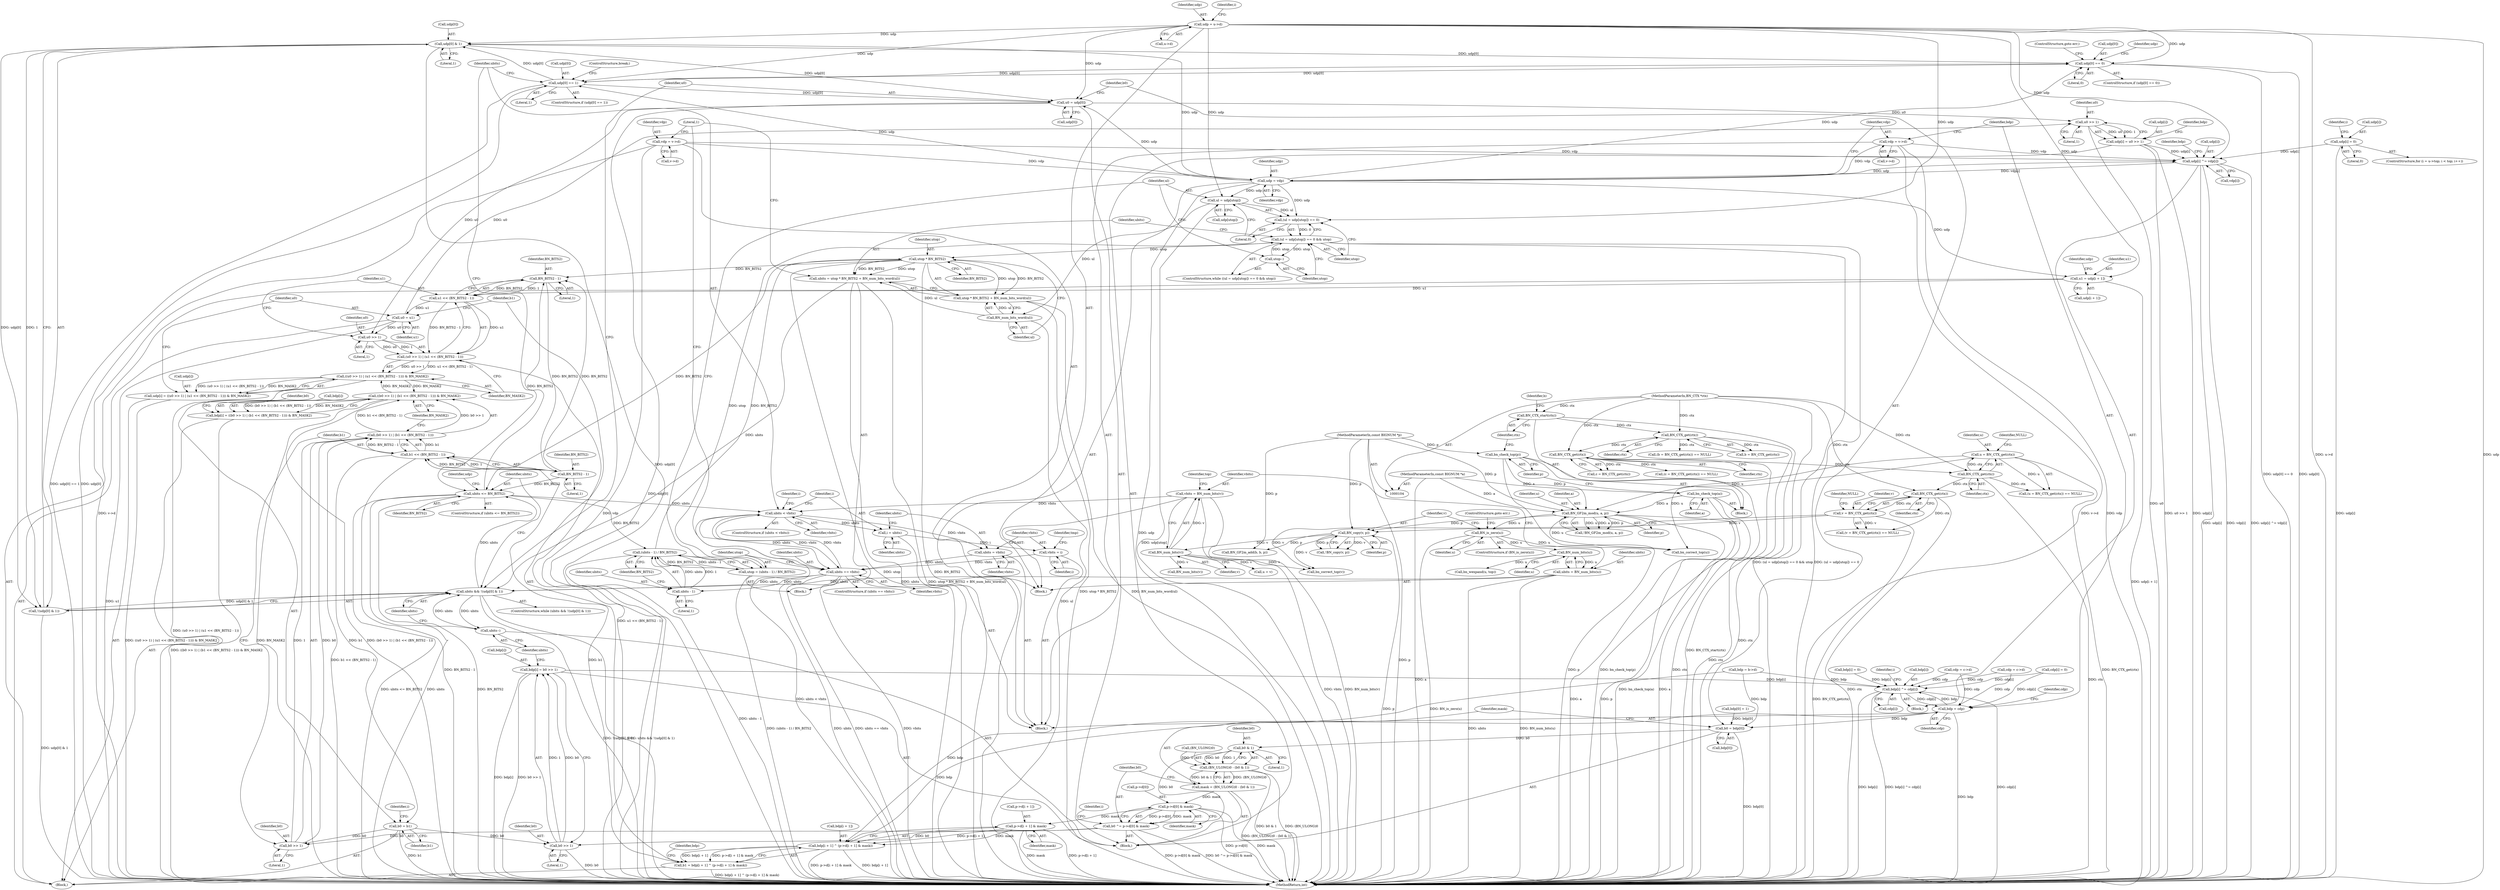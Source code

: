 digraph "0_openssl_4924b37ee01f71ae19c94a8934b80eeb2f677932@pointer" {
"1000311" [label="(Call,udp[0] & 1)"];
"1000451" [label="(Call,udp[0] == 1)"];
"1000444" [label="(Call,udp[0] == 0)"];
"1000311" [label="(Call,udp[0] & 1)"];
"1000489" [label="(Call,udp = vdp)"];
"1000492" [label="(Call,vdp = v->d)"];
"1000515" [label="(Call,udp[i] ^= vdp[i])"];
"1000422" [label="(Call,udp[i] = u0 >> 1)"];
"1000426" [label="(Call,u0 >> 1)"];
"1000322" [label="(Call,u0 = udp[0])"];
"1000214" [label="(Call,udp = u->d)"];
"1000384" [label="(Call,u0 = u1)"];
"1000378" [label="(Call,u1 << (BN_BITS2 - 1))"];
"1000362" [label="(Call,u1 = udp[i + 1])"];
"1000380" [label="(Call,BN_BITS2 - 1)"];
"1000558" [label="(Call,utop * BN_BITS2)"];
"1000544" [label="(Call,(ul = udp[utop]) == 0 && utop)"];
"1000545" [label="(Call,(ul = udp[utop]) == 0)"];
"1000546" [label="(Call,ul = udp[utop])"];
"1000553" [label="(Call,utop--)"];
"1000536" [label="(Call,utop = (ubits - 1) / BN_BITS2)"];
"1000538" [label="(Call,(ubits - 1) / BN_BITS2)"];
"1000539" [label="(Call,ubits - 1)"];
"1000530" [label="(Call,ubits == vbits)"];
"1000458" [label="(Call,ubits < vbits)"];
"1000439" [label="(Call,ubits <= BN_BITS2)"];
"1000308" [label="(Call,ubits && !(udp[0] & 1))"];
"1000436" [label="(Call,ubits--)"];
"1000555" [label="(Call,ubits = utop * BN_BITS2 + BN_num_bits_word(ul))"];
"1000561" [label="(Call,BN_num_bits_word(ul))"];
"1000192" [label="(Call,ubits = BN_num_bits(u))"];
"1000194" [label="(Call,BN_num_bits(u))"];
"1000174" [label="(Call,BN_is_zero(u))"];
"1000168" [label="(Call,BN_GF2m_mod(u, a, p))"];
"1000152" [label="(Call,u = BN_CTX_get(ctx))"];
"1000154" [label="(Call,BN_CTX_get(ctx))"];
"1000146" [label="(Call,BN_CTX_get(ctx))"];
"1000138" [label="(Call,BN_CTX_get(ctx))"];
"1000132" [label="(Call,BN_CTX_start(ctx))"];
"1000108" [label="(MethodParameterIn,BN_CTX *ctx)"];
"1000128" [label="(Call,bn_check_top(a))"];
"1000106" [label="(MethodParameterIn,const BIGNUM *a)"];
"1000130" [label="(Call,bn_check_top(p))"];
"1000107" [label="(MethodParameterIn,const BIGNUM *p)"];
"1000310" [label="(Call,!(udp[0] & 1))"];
"1000415" [label="(Call,BN_BITS2 - 1)"];
"1000197" [label="(Call,vbits = BN_num_bits(v))"];
"1000199" [label="(Call,BN_num_bits(v))"];
"1000179" [label="(Call,BN_copy(v, p))"];
"1000160" [label="(Call,v = BN_CTX_get(ctx))"];
"1000162" [label="(Call,BN_CTX_get(ctx))"];
"1000465" [label="(Call,ubits = vbits)"];
"1000468" [label="(Call,vbits = i)"];
"1000462" [label="(Call,i = ubits)"];
"1000230" [label="(Call,udp[i] = 0)"];
"1000299" [label="(Call,vdp = v->d)"];
"1000374" [label="(Call,(u0 >> 1) | (u1 << (BN_BITS2 - 1)))"];
"1000373" [label="(Call,((u0 >> 1) | (u1 << (BN_BITS2 - 1))) & BN_MASK2)"];
"1000369" [label="(Call,udp[i] = ((u0 >> 1) | (u1 << (BN_BITS2 - 1))) & BN_MASK2)"];
"1000408" [label="(Call,((b0 >> 1) | (b1 << (BN_BITS2 - 1))) & BN_MASK2)"];
"1000404" [label="(Call,bdp[i] = ((b0 >> 1) | (b1 << (BN_BITS2 - 1))) & BN_MASK2)"];
"1000375" [label="(Call,u0 >> 1)"];
"1000557" [label="(Call,utop * BN_BITS2 + BN_num_bits_word(ul))"];
"1000413" [label="(Call,b1 << (BN_BITS2 - 1))"];
"1000409" [label="(Call,(b0 >> 1) | (b1 << (BN_BITS2 - 1)))"];
"1000419" [label="(Call,b0 = b1)"];
"1000410" [label="(Call,b0 >> 1)"];
"1000433" [label="(Call,b0 >> 1)"];
"1000429" [label="(Call,bdp[i] = b0 >> 1)"];
"1000522" [label="(Call,bdp[i] ^= cdp[i])"];
"1000497" [label="(Call,bdp = cdp)"];
"1000327" [label="(Call,b0 = bdp[0])"];
"1000338" [label="(Call,b0 & 1)"];
"1000334" [label="(Call,(BN_ULONG)0 - (b0 & 1))"];
"1000332" [label="(Call,mask = (BN_ULONG)0 - (b0 & 1))"];
"1000343" [label="(Call,p->d[0] & mask)"];
"1000341" [label="(Call,b0 ^= p->d[0] & mask)"];
"1000395" [label="(Call,p->d[i + 1] & mask)"];
"1000389" [label="(Call,bdp[i + 1] ^ (p->d[i + 1] & mask))"];
"1000387" [label="(Call,b1 = bdp[i + 1] ^ (p->d[i + 1] & mask))"];
"1000385" [label="(Identifier,u0)"];
"1000467" [label="(Identifier,vbits)"];
"1000445" [label="(Call,udp[0])"];
"1000128" [label="(Call,bn_check_top(a))"];
"1000315" [label="(Literal,1)"];
"1000462" [label="(Call,i = ubits)"];
"1000464" [label="(Identifier,ubits)"];
"1000243" [label="(Call,bdp = b->d)"];
"1000311" [label="(Call,udp[0] & 1)"];
"1000349" [label="(Identifier,mask)"];
"1000362" [label="(Call,u1 = udp[i + 1])"];
"1000151" [label="(Call,(u = BN_CTX_get(ctx)) == NULL)"];
"1000522" [label="(Call,bdp[i] ^= cdp[i])"];
"1000422" [label="(Call,udp[i] = u0 >> 1)"];
"1000137" [label="(Identifier,b)"];
"1000386" [label="(Identifier,u1)"];
"1000530" [label="(Call,ubits == vbits)"];
"1000381" [label="(Identifier,BN_BITS2)"];
"1000373" [label="(Call,((u0 >> 1) | (u1 << (BN_BITS2 - 1))) & BN_MASK2)"];
"1000380" [label="(Call,BN_BITS2 - 1)"];
"1000498" [label="(Identifier,bdp)"];
"1000301" [label="(Call,v->d)"];
"1000181" [label="(Identifier,p)"];
"1000219" [label="(ControlStructure,for (i = u->top; i < top; i++))"];
"1000156" [label="(Identifier,NULL)"];
"1000468" [label="(Call,vbits = i)"];
"1000494" [label="(Call,v->d)"];
"1000609" [label="(Call,BN_num_bits(v))"];
"1000390" [label="(Call,bdp[i + 1])"];
"1000548" [label="(Call,udp[utop])"];
"1000664" [label="(MethodReturn,int)"];
"1000460" [label="(Identifier,vbits)"];
"1000441" [label="(Identifier,BN_BITS2)"];
"1000211" [label="(Call,bn_wexpand(u, top))"];
"1000146" [label="(Call,BN_CTX_get(ctx))"];
"1000178" [label="(Call,!BN_copy(v, p))"];
"1000404" [label="(Call,bdp[i] = ((b0 >> 1) | (b1 << (BN_BITS2 - 1))) & BN_MASK2)"];
"1000410" [label="(Call,b0 >> 1)"];
"1000461" [label="(Block,)"];
"1000344" [label="(Call,p->d[0])"];
"1000541" [label="(Literal,1)"];
"1000162" [label="(Call,BN_CTX_get(ctx))"];
"1000470" [label="(Identifier,i)"];
"1000514" [label="(Block,)"];
"1000275" [label="(Call,cdp = c->d)"];
"1000426" [label="(Call,u0 >> 1)"];
"1000195" [label="(Identifier,u)"];
"1000154" [label="(Call,BN_CTX_get(ctx))"];
"1000537" [label="(Identifier,utop)"];
"1000533" [label="(Block,)"];
"1000179" [label="(Call,BN_copy(v, p))"];
"1000463" [label="(Identifier,i)"];
"1000176" [label="(ControlStructure,goto err;)"];
"1000170" [label="(Identifier,a)"];
"1000132" [label="(Call,BN_CTX_start(ctx))"];
"1000234" [label="(Literal,0)"];
"1000431" [label="(Identifier,bdp)"];
"1000395" [label="(Call,p->d[i + 1] & mask)"];
"1000328" [label="(Identifier,b0)"];
"1000379" [label="(Identifier,u1)"];
"1000352" [label="(Identifier,i)"];
"1000456" [label="(ControlStructure,break;)"];
"1000144" [label="(Call,c = BN_CTX_get(ctx))"];
"1000334" [label="(Call,(BN_ULONG)0 - (b0 & 1))"];
"1000335" [label="(Call,(BN_ULONG)0)"];
"1000446" [label="(Identifier,udp)"];
"1000143" [label="(Call,(c = BN_CTX_get(ctx)) == NULL)"];
"1000371" [label="(Identifier,udp)"];
"1000167" [label="(Call,!BN_GF2m_mod(u, a, p))"];
"1000513" [label="(Identifier,i)"];
"1000215" [label="(Identifier,udp)"];
"1000458" [label="(Call,ubits < vbits)"];
"1000109" [label="(Block,)"];
"1000171" [label="(Identifier,p)"];
"1000414" [label="(Identifier,b1)"];
"1000323" [label="(Identifier,u0)"];
"1000443" [label="(ControlStructure,if (udp[0] == 0))"];
"1000189" [label="(Block,)"];
"1000453" [label="(Identifier,udp)"];
"1000248" [label="(Call,bdp[0] = 1)"];
"1000340" [label="(Literal,1)"];
"1000161" [label="(Identifier,v)"];
"1000546" [label="(Call,ul = udp[utop])"];
"1000164" [label="(Identifier,NULL)"];
"1000406" [label="(Identifier,bdp)"];
"1000457" [label="(ControlStructure,if (ubits < vbits))"];
"1000136" [label="(Call,b = BN_CTX_get(ctx))"];
"1000309" [label="(Identifier,ubits)"];
"1000216" [label="(Call,u->d)"];
"1000542" [label="(Identifier,BN_BITS2)"];
"1000492" [label="(Call,vdp = v->d)"];
"1000308" [label="(Call,ubits && !(udp[0] & 1))"];
"1000169" [label="(Identifier,u)"];
"1000200" [label="(Identifier,v)"];
"1000160" [label="(Call,v = BN_CTX_get(ctx))"];
"1000452" [label="(Call,udp[0])"];
"1000375" [label="(Call,u0 >> 1)"];
"1000557" [label="(Call,utop * BN_BITS2 + BN_num_bits_word(ul))"];
"1000341" [label="(Call,b0 ^= p->d[0] & mask)"];
"1000489" [label="(Call,udp = vdp)"];
"1000544" [label="(Call,(ul = udp[utop]) == 0 && utop)"];
"1000433" [label="(Call,b0 >> 1)"];
"1000168" [label="(Call,BN_GF2m_mod(u, a, p))"];
"1000423" [label="(Call,udp[i])"];
"1000451" [label="(Call,udp[0] == 1)"];
"1000428" [label="(Literal,1)"];
"1000383" [label="(Identifier,BN_MASK2)"];
"1000438" [label="(ControlStructure,if (ubits <= BN_BITS2))"];
"1000547" [label="(Identifier,ul)"];
"1000192" [label="(Call,ubits = BN_num_bits(u))"];
"1000343" [label="(Call,p->d[0] & mask)"];
"1000231" [label="(Call,udp[i])"];
"1000361" [label="(Block,)"];
"1000558" [label="(Call,utop * BN_BITS2)"];
"1000405" [label="(Call,bdp[i])"];
"1000378" [label="(Call,u1 << (BN_BITS2 - 1))"];
"1000310" [label="(Call,!(udp[0] & 1))"];
"1000523" [label="(Call,bdp[i])"];
"1000444" [label="(Call,udp[0] == 0)"];
"1000436" [label="(Call,ubits--)"];
"1000387" [label="(Call,b1 = bdp[i + 1] ^ (p->d[i + 1] & mask))"];
"1000497" [label="(Call,bdp = cdp)"];
"1000175" [label="(Identifier,u)"];
"1000370" [label="(Call,udp[i])"];
"1000437" [label="(Identifier,ubits)"];
"1000490" [label="(Identifier,udp)"];
"1000427" [label="(Identifier,u0)"];
"1000491" [label="(Identifier,vdp)"];
"1000540" [label="(Identifier,ubits)"];
"1000130" [label="(Call,bn_check_top(p))"];
"1000360" [label="(Identifier,i)"];
"1000531" [label="(Identifier,ubits)"];
"1000448" [label="(Literal,0)"];
"1000545" [label="(Call,(ul = udp[utop]) == 0)"];
"1000155" [label="(Identifier,ctx)"];
"1000553" [label="(Call,utop--)"];
"1000529" [label="(ControlStructure,if (ubits == vbits))"];
"1000305" [label="(Literal,1)"];
"1000474" [label="(Call,u = v)"];
"1000538" [label="(Call,(ubits - 1) / BN_BITS2)"];
"1000536" [label="(Call,utop = (ubits - 1) / BN_BITS2)"];
"1000465" [label="(Call,ubits = vbits)"];
"1000449" [label="(ControlStructure,goto err;)"];
"1000108" [label="(MethodParameterIn,BN_CTX *ctx)"];
"1000147" [label="(Identifier,ctx)"];
"1000289" [label="(Call,cdp[i] = 0)"];
"1000299" [label="(Call,vdp = v->d)"];
"1000230" [label="(Call,udp[i] = 0)"];
"1000409" [label="(Call,(b0 >> 1) | (b1 << (BN_BITS2 - 1)))"];
"1000376" [label="(Identifier,u0)"];
"1000153" [label="(Identifier,u)"];
"1000133" [label="(Identifier,ctx)"];
"1000300" [label="(Identifier,vdp)"];
"1000554" [label="(Identifier,utop)"];
"1000539" [label="(Call,ubits - 1)"];
"1000107" [label="(MethodParameterIn,const BIGNUM *p)"];
"1000560" [label="(Identifier,BN_BITS2)"];
"1000131" [label="(Identifier,p)"];
"1000421" [label="(Identifier,b1)"];
"1000532" [label="(Identifier,vbits)"];
"1000106" [label="(MethodParameterIn,const BIGNUM *a)"];
"1000329" [label="(Call,bdp[0])"];
"1000338" [label="(Call,b0 & 1)"];
"1000507" [label="(Identifier,i)"];
"1000408" [label="(Call,((b0 >> 1) | (b1 << (BN_BITS2 - 1))) & BN_MASK2)"];
"1000516" [label="(Call,udp[i])"];
"1000174" [label="(Call,BN_is_zero(u))"];
"1000152" [label="(Call,u = BN_CTX_get(ctx))"];
"1000524" [label="(Identifier,bdp)"];
"1000657" [label="(Call,bn_correct_top(u))"];
"1000417" [label="(Literal,1)"];
"1000420" [label="(Identifier,b0)"];
"1000543" [label="(ControlStructure,while ((ul = udp[utop]) == 0 && utop))"];
"1000262" [label="(Call,bdp[i] = 0)"];
"1000403" [label="(Identifier,mask)"];
"1000389" [label="(Call,bdp[i + 1] ^ (p->d[i + 1] & mask))"];
"1000384" [label="(Call,u0 = u1)"];
"1000342" [label="(Identifier,b0)"];
"1000519" [label="(Call,vdp[i])"];
"1000515" [label="(Call,udp[i] ^= vdp[i])"];
"1000324" [label="(Call,udp[0])"];
"1000364" [label="(Call,udp[i + 1])"];
"1000369" [label="(Call,udp[i] = ((u0 >> 1) | (u1 << (BN_BITS2 - 1))) & BN_MASK2)"];
"1000439" [label="(Call,ubits <= BN_BITS2)"];
"1000327" [label="(Call,b0 = bdp[0])"];
"1000197" [label="(Call,vbits = BN_num_bits(v))"];
"1000139" [label="(Identifier,ctx)"];
"1000388" [label="(Identifier,b1)"];
"1000382" [label="(Literal,1)"];
"1000307" [label="(ControlStructure,while (ubits && !(udp[0] & 1)))"];
"1000562" [label="(Identifier,ul)"];
"1000559" [label="(Identifier,utop)"];
"1000198" [label="(Identifier,vbits)"];
"1000413" [label="(Call,b1 << (BN_BITS2 - 1))"];
"1000374" [label="(Call,(u0 >> 1) | (u1 << (BN_BITS2 - 1)))"];
"1000316" [label="(Block,)"];
"1000526" [label="(Call,cdp[i])"];
"1000500" [label="(Call,cdp = c->d)"];
"1000221" [label="(Identifier,i)"];
"1000411" [label="(Identifier,b0)"];
"1000552" [label="(Identifier,utop)"];
"1000194" [label="(Call,BN_num_bits(u))"];
"1000416" [label="(Identifier,BN_BITS2)"];
"1000332" [label="(Call,mask = (BN_ULONG)0 - (b0 & 1))"];
"1000180" [label="(Identifier,v)"];
"1000499" [label="(Identifier,cdp)"];
"1000466" [label="(Identifier,ubits)"];
"1000418" [label="(Identifier,BN_MASK2)"];
"1000138" [label="(Call,BN_CTX_get(ctx))"];
"1000214" [label="(Call,udp = u->d)"];
"1000135" [label="(Call,(b = BN_CTX_get(ctx)) == NULL)"];
"1000589" [label="(Call,BN_GF2m_add(b, b, p))"];
"1000203" [label="(Identifier,top)"];
"1000312" [label="(Call,udp[0])"];
"1000561" [label="(Call,BN_num_bits_word(ul))"];
"1000501" [label="(Identifier,cdp)"];
"1000419" [label="(Call,b0 = b1)"];
"1000129" [label="(Identifier,a)"];
"1000396" [label="(Call,p->d[i + 1])"];
"1000229" [label="(Identifier,i)"];
"1000556" [label="(Identifier,ubits)"];
"1000472" [label="(Identifier,tmp)"];
"1000159" [label="(Call,(v = BN_CTX_get(ctx)) == NULL)"];
"1000377" [label="(Literal,1)"];
"1000659" [label="(Call,bn_correct_top(v))"];
"1000429" [label="(Call,bdp[i] = b0 >> 1)"];
"1000322" [label="(Call,u0 = udp[0])"];
"1000163" [label="(Identifier,ctx)"];
"1000551" [label="(Literal,0)"];
"1000493" [label="(Identifier,vdp)"];
"1000434" [label="(Identifier,b0)"];
"1000450" [label="(ControlStructure,if (udp[0] == 1))"];
"1000430" [label="(Call,bdp[i])"];
"1000412" [label="(Literal,1)"];
"1000440" [label="(Identifier,ubits)"];
"1000455" [label="(Literal,1)"];
"1000173" [label="(ControlStructure,if (BN_is_zero(u)))"];
"1000469" [label="(Identifier,vbits)"];
"1000333" [label="(Identifier,mask)"];
"1000339" [label="(Identifier,b0)"];
"1000459" [label="(Identifier,ubits)"];
"1000415" [label="(Call,BN_BITS2 - 1)"];
"1000199" [label="(Call,BN_num_bits(v))"];
"1000363" [label="(Identifier,u1)"];
"1000193" [label="(Identifier,ubits)"];
"1000435" [label="(Literal,1)"];
"1000555" [label="(Call,ubits = utop * BN_BITS2 + BN_num_bits_word(ul))"];
"1000311" -> "1000310"  [label="AST: "];
"1000311" -> "1000315"  [label="CFG: "];
"1000312" -> "1000311"  [label="AST: "];
"1000315" -> "1000311"  [label="AST: "];
"1000310" -> "1000311"  [label="CFG: "];
"1000311" -> "1000664"  [label="DDG: udp[0]"];
"1000311" -> "1000310"  [label="DDG: udp[0]"];
"1000311" -> "1000310"  [label="DDG: 1"];
"1000451" -> "1000311"  [label="DDG: udp[0]"];
"1000489" -> "1000311"  [label="DDG: udp"];
"1000214" -> "1000311"  [label="DDG: udp"];
"1000311" -> "1000322"  [label="DDG: udp[0]"];
"1000311" -> "1000444"  [label="DDG: udp[0]"];
"1000451" -> "1000450"  [label="AST: "];
"1000451" -> "1000455"  [label="CFG: "];
"1000452" -> "1000451"  [label="AST: "];
"1000455" -> "1000451"  [label="AST: "];
"1000456" -> "1000451"  [label="CFG: "];
"1000459" -> "1000451"  [label="CFG: "];
"1000451" -> "1000664"  [label="DDG: udp[0]"];
"1000451" -> "1000664"  [label="DDG: udp[0] == 1"];
"1000451" -> "1000322"  [label="DDG: udp[0]"];
"1000451" -> "1000444"  [label="DDG: udp[0]"];
"1000444" -> "1000451"  [label="DDG: udp[0]"];
"1000489" -> "1000451"  [label="DDG: udp"];
"1000214" -> "1000451"  [label="DDG: udp"];
"1000444" -> "1000443"  [label="AST: "];
"1000444" -> "1000448"  [label="CFG: "];
"1000445" -> "1000444"  [label="AST: "];
"1000448" -> "1000444"  [label="AST: "];
"1000449" -> "1000444"  [label="CFG: "];
"1000453" -> "1000444"  [label="CFG: "];
"1000444" -> "1000664"  [label="DDG: udp[0]"];
"1000444" -> "1000664"  [label="DDG: udp[0] == 0"];
"1000489" -> "1000444"  [label="DDG: udp"];
"1000214" -> "1000444"  [label="DDG: udp"];
"1000489" -> "1000461"  [label="AST: "];
"1000489" -> "1000491"  [label="CFG: "];
"1000490" -> "1000489"  [label="AST: "];
"1000491" -> "1000489"  [label="AST: "];
"1000493" -> "1000489"  [label="CFG: "];
"1000489" -> "1000664"  [label="DDG: udp"];
"1000489" -> "1000322"  [label="DDG: udp"];
"1000489" -> "1000362"  [label="DDG: udp"];
"1000492" -> "1000489"  [label="DDG: vdp"];
"1000515" -> "1000489"  [label="DDG: vdp[i]"];
"1000299" -> "1000489"  [label="DDG: vdp"];
"1000489" -> "1000515"  [label="DDG: udp"];
"1000489" -> "1000545"  [label="DDG: udp"];
"1000489" -> "1000546"  [label="DDG: udp"];
"1000492" -> "1000461"  [label="AST: "];
"1000492" -> "1000494"  [label="CFG: "];
"1000493" -> "1000492"  [label="AST: "];
"1000494" -> "1000492"  [label="AST: "];
"1000498" -> "1000492"  [label="CFG: "];
"1000492" -> "1000664"  [label="DDG: v->d"];
"1000492" -> "1000664"  [label="DDG: vdp"];
"1000492" -> "1000515"  [label="DDG: vdp"];
"1000515" -> "1000514"  [label="AST: "];
"1000515" -> "1000519"  [label="CFG: "];
"1000516" -> "1000515"  [label="AST: "];
"1000519" -> "1000515"  [label="AST: "];
"1000524" -> "1000515"  [label="CFG: "];
"1000515" -> "1000664"  [label="DDG: vdp[i]"];
"1000515" -> "1000664"  [label="DDG: udp[i] ^= vdp[i]"];
"1000515" -> "1000664"  [label="DDG: udp[i]"];
"1000422" -> "1000515"  [label="DDG: udp[i]"];
"1000230" -> "1000515"  [label="DDG: udp[i]"];
"1000214" -> "1000515"  [label="DDG: udp"];
"1000299" -> "1000515"  [label="DDG: vdp"];
"1000422" -> "1000316"  [label="AST: "];
"1000422" -> "1000426"  [label="CFG: "];
"1000423" -> "1000422"  [label="AST: "];
"1000426" -> "1000422"  [label="AST: "];
"1000431" -> "1000422"  [label="CFG: "];
"1000422" -> "1000664"  [label="DDG: u0 >> 1"];
"1000422" -> "1000664"  [label="DDG: udp[i]"];
"1000426" -> "1000422"  [label="DDG: u0"];
"1000426" -> "1000422"  [label="DDG: 1"];
"1000426" -> "1000428"  [label="CFG: "];
"1000427" -> "1000426"  [label="AST: "];
"1000428" -> "1000426"  [label="AST: "];
"1000426" -> "1000664"  [label="DDG: u0"];
"1000322" -> "1000426"  [label="DDG: u0"];
"1000384" -> "1000426"  [label="DDG: u0"];
"1000322" -> "1000316"  [label="AST: "];
"1000322" -> "1000324"  [label="CFG: "];
"1000323" -> "1000322"  [label="AST: "];
"1000324" -> "1000322"  [label="AST: "];
"1000328" -> "1000322"  [label="CFG: "];
"1000322" -> "1000664"  [label="DDG: udp[0]"];
"1000214" -> "1000322"  [label="DDG: udp"];
"1000322" -> "1000375"  [label="DDG: u0"];
"1000214" -> "1000189"  [label="AST: "];
"1000214" -> "1000216"  [label="CFG: "];
"1000215" -> "1000214"  [label="AST: "];
"1000216" -> "1000214"  [label="AST: "];
"1000221" -> "1000214"  [label="CFG: "];
"1000214" -> "1000664"  [label="DDG: u->d"];
"1000214" -> "1000664"  [label="DDG: udp"];
"1000214" -> "1000362"  [label="DDG: udp"];
"1000214" -> "1000545"  [label="DDG: udp"];
"1000214" -> "1000546"  [label="DDG: udp"];
"1000384" -> "1000361"  [label="AST: "];
"1000384" -> "1000386"  [label="CFG: "];
"1000385" -> "1000384"  [label="AST: "];
"1000386" -> "1000384"  [label="AST: "];
"1000388" -> "1000384"  [label="CFG: "];
"1000384" -> "1000664"  [label="DDG: u1"];
"1000384" -> "1000375"  [label="DDG: u0"];
"1000378" -> "1000384"  [label="DDG: u1"];
"1000378" -> "1000374"  [label="AST: "];
"1000378" -> "1000380"  [label="CFG: "];
"1000379" -> "1000378"  [label="AST: "];
"1000380" -> "1000378"  [label="AST: "];
"1000374" -> "1000378"  [label="CFG: "];
"1000378" -> "1000374"  [label="DDG: u1"];
"1000378" -> "1000374"  [label="DDG: BN_BITS2 - 1"];
"1000362" -> "1000378"  [label="DDG: u1"];
"1000380" -> "1000378"  [label="DDG: BN_BITS2"];
"1000380" -> "1000378"  [label="DDG: 1"];
"1000362" -> "1000361"  [label="AST: "];
"1000362" -> "1000364"  [label="CFG: "];
"1000363" -> "1000362"  [label="AST: "];
"1000364" -> "1000362"  [label="AST: "];
"1000371" -> "1000362"  [label="CFG: "];
"1000362" -> "1000664"  [label="DDG: udp[i + 1]"];
"1000380" -> "1000382"  [label="CFG: "];
"1000381" -> "1000380"  [label="AST: "];
"1000382" -> "1000380"  [label="AST: "];
"1000558" -> "1000380"  [label="DDG: BN_BITS2"];
"1000415" -> "1000380"  [label="DDG: BN_BITS2"];
"1000439" -> "1000380"  [label="DDG: BN_BITS2"];
"1000380" -> "1000415"  [label="DDG: BN_BITS2"];
"1000558" -> "1000557"  [label="AST: "];
"1000558" -> "1000560"  [label="CFG: "];
"1000559" -> "1000558"  [label="AST: "];
"1000560" -> "1000558"  [label="AST: "];
"1000562" -> "1000558"  [label="CFG: "];
"1000558" -> "1000664"  [label="DDG: BN_BITS2"];
"1000558" -> "1000664"  [label="DDG: utop"];
"1000558" -> "1000439"  [label="DDG: BN_BITS2"];
"1000558" -> "1000555"  [label="DDG: utop"];
"1000558" -> "1000555"  [label="DDG: BN_BITS2"];
"1000558" -> "1000557"  [label="DDG: utop"];
"1000558" -> "1000557"  [label="DDG: BN_BITS2"];
"1000544" -> "1000558"  [label="DDG: utop"];
"1000538" -> "1000558"  [label="DDG: BN_BITS2"];
"1000544" -> "1000543"  [label="AST: "];
"1000544" -> "1000545"  [label="CFG: "];
"1000544" -> "1000552"  [label="CFG: "];
"1000545" -> "1000544"  [label="AST: "];
"1000552" -> "1000544"  [label="AST: "];
"1000554" -> "1000544"  [label="CFG: "];
"1000556" -> "1000544"  [label="CFG: "];
"1000544" -> "1000664"  [label="DDG: (ul = udp[utop]) == 0"];
"1000544" -> "1000664"  [label="DDG: (ul = udp[utop]) == 0 && utop"];
"1000545" -> "1000544"  [label="DDG: 0"];
"1000553" -> "1000544"  [label="DDG: utop"];
"1000536" -> "1000544"  [label="DDG: utop"];
"1000544" -> "1000553"  [label="DDG: utop"];
"1000545" -> "1000551"  [label="CFG: "];
"1000546" -> "1000545"  [label="AST: "];
"1000551" -> "1000545"  [label="AST: "];
"1000552" -> "1000545"  [label="CFG: "];
"1000546" -> "1000545"  [label="DDG: ul"];
"1000546" -> "1000548"  [label="CFG: "];
"1000547" -> "1000546"  [label="AST: "];
"1000548" -> "1000546"  [label="AST: "];
"1000551" -> "1000546"  [label="CFG: "];
"1000546" -> "1000664"  [label="DDG: udp[utop]"];
"1000546" -> "1000561"  [label="DDG: ul"];
"1000553" -> "1000543"  [label="AST: "];
"1000553" -> "1000554"  [label="CFG: "];
"1000554" -> "1000553"  [label="AST: "];
"1000547" -> "1000553"  [label="CFG: "];
"1000536" -> "1000533"  [label="AST: "];
"1000536" -> "1000538"  [label="CFG: "];
"1000537" -> "1000536"  [label="AST: "];
"1000538" -> "1000536"  [label="AST: "];
"1000547" -> "1000536"  [label="CFG: "];
"1000536" -> "1000664"  [label="DDG: (ubits - 1) / BN_BITS2"];
"1000538" -> "1000536"  [label="DDG: ubits - 1"];
"1000538" -> "1000536"  [label="DDG: BN_BITS2"];
"1000538" -> "1000542"  [label="CFG: "];
"1000539" -> "1000538"  [label="AST: "];
"1000542" -> "1000538"  [label="AST: "];
"1000538" -> "1000664"  [label="DDG: ubits - 1"];
"1000539" -> "1000538"  [label="DDG: ubits"];
"1000539" -> "1000538"  [label="DDG: 1"];
"1000439" -> "1000538"  [label="DDG: BN_BITS2"];
"1000539" -> "1000541"  [label="CFG: "];
"1000540" -> "1000539"  [label="AST: "];
"1000541" -> "1000539"  [label="AST: "];
"1000542" -> "1000539"  [label="CFG: "];
"1000530" -> "1000539"  [label="DDG: ubits"];
"1000530" -> "1000529"  [label="AST: "];
"1000530" -> "1000532"  [label="CFG: "];
"1000531" -> "1000530"  [label="AST: "];
"1000532" -> "1000530"  [label="AST: "];
"1000305" -> "1000530"  [label="CFG: "];
"1000537" -> "1000530"  [label="CFG: "];
"1000530" -> "1000664"  [label="DDG: ubits"];
"1000530" -> "1000664"  [label="DDG: ubits == vbits"];
"1000530" -> "1000664"  [label="DDG: vbits"];
"1000530" -> "1000308"  [label="DDG: ubits"];
"1000530" -> "1000458"  [label="DDG: vbits"];
"1000458" -> "1000530"  [label="DDG: ubits"];
"1000458" -> "1000530"  [label="DDG: vbits"];
"1000465" -> "1000530"  [label="DDG: ubits"];
"1000468" -> "1000530"  [label="DDG: vbits"];
"1000458" -> "1000457"  [label="AST: "];
"1000458" -> "1000460"  [label="CFG: "];
"1000459" -> "1000458"  [label="AST: "];
"1000460" -> "1000458"  [label="AST: "];
"1000463" -> "1000458"  [label="CFG: "];
"1000507" -> "1000458"  [label="CFG: "];
"1000458" -> "1000664"  [label="DDG: ubits < vbits"];
"1000439" -> "1000458"  [label="DDG: ubits"];
"1000197" -> "1000458"  [label="DDG: vbits"];
"1000458" -> "1000462"  [label="DDG: ubits"];
"1000458" -> "1000465"  [label="DDG: vbits"];
"1000439" -> "1000438"  [label="AST: "];
"1000439" -> "1000441"  [label="CFG: "];
"1000440" -> "1000439"  [label="AST: "];
"1000441" -> "1000439"  [label="AST: "];
"1000446" -> "1000439"  [label="CFG: "];
"1000459" -> "1000439"  [label="CFG: "];
"1000439" -> "1000664"  [label="DDG: ubits"];
"1000439" -> "1000664"  [label="DDG: BN_BITS2"];
"1000439" -> "1000664"  [label="DDG: ubits <= BN_BITS2"];
"1000308" -> "1000439"  [label="DDG: ubits"];
"1000415" -> "1000439"  [label="DDG: BN_BITS2"];
"1000308" -> "1000307"  [label="AST: "];
"1000308" -> "1000309"  [label="CFG: "];
"1000308" -> "1000310"  [label="CFG: "];
"1000309" -> "1000308"  [label="AST: "];
"1000310" -> "1000308"  [label="AST: "];
"1000323" -> "1000308"  [label="CFG: "];
"1000440" -> "1000308"  [label="CFG: "];
"1000308" -> "1000664"  [label="DDG: !(udp[0] & 1)"];
"1000308" -> "1000664"  [label="DDG: ubits && !(udp[0] & 1)"];
"1000436" -> "1000308"  [label="DDG: ubits"];
"1000555" -> "1000308"  [label="DDG: ubits"];
"1000192" -> "1000308"  [label="DDG: ubits"];
"1000310" -> "1000308"  [label="DDG: udp[0] & 1"];
"1000308" -> "1000436"  [label="DDG: ubits"];
"1000436" -> "1000316"  [label="AST: "];
"1000436" -> "1000437"  [label="CFG: "];
"1000437" -> "1000436"  [label="AST: "];
"1000309" -> "1000436"  [label="CFG: "];
"1000555" -> "1000533"  [label="AST: "];
"1000555" -> "1000557"  [label="CFG: "];
"1000556" -> "1000555"  [label="AST: "];
"1000557" -> "1000555"  [label="AST: "];
"1000305" -> "1000555"  [label="CFG: "];
"1000555" -> "1000664"  [label="DDG: utop * BN_BITS2 + BN_num_bits_word(ul)"];
"1000555" -> "1000664"  [label="DDG: ubits"];
"1000561" -> "1000555"  [label="DDG: ul"];
"1000561" -> "1000557"  [label="AST: "];
"1000561" -> "1000562"  [label="CFG: "];
"1000562" -> "1000561"  [label="AST: "];
"1000557" -> "1000561"  [label="CFG: "];
"1000561" -> "1000664"  [label="DDG: ul"];
"1000561" -> "1000557"  [label="DDG: ul"];
"1000192" -> "1000189"  [label="AST: "];
"1000192" -> "1000194"  [label="CFG: "];
"1000193" -> "1000192"  [label="AST: "];
"1000194" -> "1000192"  [label="AST: "];
"1000198" -> "1000192"  [label="CFG: "];
"1000192" -> "1000664"  [label="DDG: BN_num_bits(u)"];
"1000192" -> "1000664"  [label="DDG: ubits"];
"1000194" -> "1000192"  [label="DDG: u"];
"1000194" -> "1000195"  [label="CFG: "];
"1000195" -> "1000194"  [label="AST: "];
"1000174" -> "1000194"  [label="DDG: u"];
"1000194" -> "1000211"  [label="DDG: u"];
"1000174" -> "1000173"  [label="AST: "];
"1000174" -> "1000175"  [label="CFG: "];
"1000175" -> "1000174"  [label="AST: "];
"1000176" -> "1000174"  [label="CFG: "];
"1000180" -> "1000174"  [label="CFG: "];
"1000174" -> "1000664"  [label="DDG: BN_is_zero(u)"];
"1000168" -> "1000174"  [label="DDG: u"];
"1000174" -> "1000657"  [label="DDG: u"];
"1000168" -> "1000167"  [label="AST: "];
"1000168" -> "1000171"  [label="CFG: "];
"1000169" -> "1000168"  [label="AST: "];
"1000170" -> "1000168"  [label="AST: "];
"1000171" -> "1000168"  [label="AST: "];
"1000167" -> "1000168"  [label="CFG: "];
"1000168" -> "1000664"  [label="DDG: p"];
"1000168" -> "1000664"  [label="DDG: a"];
"1000168" -> "1000167"  [label="DDG: u"];
"1000168" -> "1000167"  [label="DDG: a"];
"1000168" -> "1000167"  [label="DDG: p"];
"1000152" -> "1000168"  [label="DDG: u"];
"1000128" -> "1000168"  [label="DDG: a"];
"1000106" -> "1000168"  [label="DDG: a"];
"1000130" -> "1000168"  [label="DDG: p"];
"1000107" -> "1000168"  [label="DDG: p"];
"1000168" -> "1000179"  [label="DDG: p"];
"1000168" -> "1000657"  [label="DDG: u"];
"1000152" -> "1000151"  [label="AST: "];
"1000152" -> "1000154"  [label="CFG: "];
"1000153" -> "1000152"  [label="AST: "];
"1000154" -> "1000152"  [label="AST: "];
"1000156" -> "1000152"  [label="CFG: "];
"1000152" -> "1000664"  [label="DDG: BN_CTX_get(ctx)"];
"1000152" -> "1000151"  [label="DDG: u"];
"1000154" -> "1000152"  [label="DDG: ctx"];
"1000152" -> "1000657"  [label="DDG: u"];
"1000154" -> "1000155"  [label="CFG: "];
"1000155" -> "1000154"  [label="AST: "];
"1000154" -> "1000664"  [label="DDG: ctx"];
"1000154" -> "1000151"  [label="DDG: ctx"];
"1000146" -> "1000154"  [label="DDG: ctx"];
"1000108" -> "1000154"  [label="DDG: ctx"];
"1000154" -> "1000162"  [label="DDG: ctx"];
"1000146" -> "1000144"  [label="AST: "];
"1000146" -> "1000147"  [label="CFG: "];
"1000147" -> "1000146"  [label="AST: "];
"1000144" -> "1000146"  [label="CFG: "];
"1000146" -> "1000664"  [label="DDG: ctx"];
"1000146" -> "1000143"  [label="DDG: ctx"];
"1000146" -> "1000144"  [label="DDG: ctx"];
"1000138" -> "1000146"  [label="DDG: ctx"];
"1000108" -> "1000146"  [label="DDG: ctx"];
"1000138" -> "1000136"  [label="AST: "];
"1000138" -> "1000139"  [label="CFG: "];
"1000139" -> "1000138"  [label="AST: "];
"1000136" -> "1000138"  [label="CFG: "];
"1000138" -> "1000664"  [label="DDG: ctx"];
"1000138" -> "1000135"  [label="DDG: ctx"];
"1000138" -> "1000136"  [label="DDG: ctx"];
"1000132" -> "1000138"  [label="DDG: ctx"];
"1000108" -> "1000138"  [label="DDG: ctx"];
"1000132" -> "1000109"  [label="AST: "];
"1000132" -> "1000133"  [label="CFG: "];
"1000133" -> "1000132"  [label="AST: "];
"1000137" -> "1000132"  [label="CFG: "];
"1000132" -> "1000664"  [label="DDG: BN_CTX_start(ctx)"];
"1000108" -> "1000132"  [label="DDG: ctx"];
"1000108" -> "1000104"  [label="AST: "];
"1000108" -> "1000664"  [label="DDG: ctx"];
"1000108" -> "1000162"  [label="DDG: ctx"];
"1000128" -> "1000109"  [label="AST: "];
"1000128" -> "1000129"  [label="CFG: "];
"1000129" -> "1000128"  [label="AST: "];
"1000131" -> "1000128"  [label="CFG: "];
"1000128" -> "1000664"  [label="DDG: a"];
"1000128" -> "1000664"  [label="DDG: bn_check_top(a)"];
"1000106" -> "1000128"  [label="DDG: a"];
"1000106" -> "1000104"  [label="AST: "];
"1000106" -> "1000664"  [label="DDG: a"];
"1000130" -> "1000109"  [label="AST: "];
"1000130" -> "1000131"  [label="CFG: "];
"1000131" -> "1000130"  [label="AST: "];
"1000133" -> "1000130"  [label="CFG: "];
"1000130" -> "1000664"  [label="DDG: bn_check_top(p)"];
"1000130" -> "1000664"  [label="DDG: p"];
"1000107" -> "1000130"  [label="DDG: p"];
"1000107" -> "1000104"  [label="AST: "];
"1000107" -> "1000664"  [label="DDG: p"];
"1000107" -> "1000179"  [label="DDG: p"];
"1000107" -> "1000589"  [label="DDG: p"];
"1000310" -> "1000664"  [label="DDG: udp[0] & 1"];
"1000415" -> "1000413"  [label="AST: "];
"1000415" -> "1000417"  [label="CFG: "];
"1000416" -> "1000415"  [label="AST: "];
"1000417" -> "1000415"  [label="AST: "];
"1000413" -> "1000415"  [label="CFG: "];
"1000415" -> "1000413"  [label="DDG: BN_BITS2"];
"1000415" -> "1000413"  [label="DDG: 1"];
"1000197" -> "1000189"  [label="AST: "];
"1000197" -> "1000199"  [label="CFG: "];
"1000198" -> "1000197"  [label="AST: "];
"1000199" -> "1000197"  [label="AST: "];
"1000203" -> "1000197"  [label="CFG: "];
"1000197" -> "1000664"  [label="DDG: BN_num_bits(v)"];
"1000197" -> "1000664"  [label="DDG: vbits"];
"1000199" -> "1000197"  [label="DDG: v"];
"1000199" -> "1000200"  [label="CFG: "];
"1000200" -> "1000199"  [label="AST: "];
"1000179" -> "1000199"  [label="DDG: v"];
"1000199" -> "1000474"  [label="DDG: v"];
"1000199" -> "1000609"  [label="DDG: v"];
"1000199" -> "1000659"  [label="DDG: v"];
"1000179" -> "1000178"  [label="AST: "];
"1000179" -> "1000181"  [label="CFG: "];
"1000180" -> "1000179"  [label="AST: "];
"1000181" -> "1000179"  [label="AST: "];
"1000178" -> "1000179"  [label="CFG: "];
"1000179" -> "1000664"  [label="DDG: p"];
"1000179" -> "1000178"  [label="DDG: v"];
"1000179" -> "1000178"  [label="DDG: p"];
"1000160" -> "1000179"  [label="DDG: v"];
"1000179" -> "1000589"  [label="DDG: p"];
"1000179" -> "1000659"  [label="DDG: v"];
"1000160" -> "1000159"  [label="AST: "];
"1000160" -> "1000162"  [label="CFG: "];
"1000161" -> "1000160"  [label="AST: "];
"1000162" -> "1000160"  [label="AST: "];
"1000164" -> "1000160"  [label="CFG: "];
"1000160" -> "1000664"  [label="DDG: BN_CTX_get(ctx)"];
"1000160" -> "1000159"  [label="DDG: v"];
"1000162" -> "1000160"  [label="DDG: ctx"];
"1000160" -> "1000659"  [label="DDG: v"];
"1000162" -> "1000163"  [label="CFG: "];
"1000163" -> "1000162"  [label="AST: "];
"1000162" -> "1000664"  [label="DDG: ctx"];
"1000162" -> "1000159"  [label="DDG: ctx"];
"1000465" -> "1000461"  [label="AST: "];
"1000465" -> "1000467"  [label="CFG: "];
"1000466" -> "1000465"  [label="AST: "];
"1000467" -> "1000465"  [label="AST: "];
"1000469" -> "1000465"  [label="CFG: "];
"1000468" -> "1000461"  [label="AST: "];
"1000468" -> "1000470"  [label="CFG: "];
"1000469" -> "1000468"  [label="AST: "];
"1000470" -> "1000468"  [label="AST: "];
"1000472" -> "1000468"  [label="CFG: "];
"1000462" -> "1000468"  [label="DDG: i"];
"1000462" -> "1000461"  [label="AST: "];
"1000462" -> "1000464"  [label="CFG: "];
"1000463" -> "1000462"  [label="AST: "];
"1000464" -> "1000462"  [label="AST: "];
"1000466" -> "1000462"  [label="CFG: "];
"1000230" -> "1000219"  [label="AST: "];
"1000230" -> "1000234"  [label="CFG: "];
"1000231" -> "1000230"  [label="AST: "];
"1000234" -> "1000230"  [label="AST: "];
"1000229" -> "1000230"  [label="CFG: "];
"1000230" -> "1000664"  [label="DDG: udp[i]"];
"1000299" -> "1000189"  [label="AST: "];
"1000299" -> "1000301"  [label="CFG: "];
"1000300" -> "1000299"  [label="AST: "];
"1000301" -> "1000299"  [label="AST: "];
"1000305" -> "1000299"  [label="CFG: "];
"1000299" -> "1000664"  [label="DDG: v->d"];
"1000299" -> "1000664"  [label="DDG: vdp"];
"1000374" -> "1000373"  [label="AST: "];
"1000375" -> "1000374"  [label="AST: "];
"1000383" -> "1000374"  [label="CFG: "];
"1000374" -> "1000664"  [label="DDG: u1 << (BN_BITS2 - 1)"];
"1000374" -> "1000373"  [label="DDG: u0 >> 1"];
"1000374" -> "1000373"  [label="DDG: u1 << (BN_BITS2 - 1)"];
"1000375" -> "1000374"  [label="DDG: u0"];
"1000375" -> "1000374"  [label="DDG: 1"];
"1000373" -> "1000369"  [label="AST: "];
"1000373" -> "1000383"  [label="CFG: "];
"1000383" -> "1000373"  [label="AST: "];
"1000369" -> "1000373"  [label="CFG: "];
"1000373" -> "1000664"  [label="DDG: (u0 >> 1) | (u1 << (BN_BITS2 - 1))"];
"1000373" -> "1000369"  [label="DDG: (u0 >> 1) | (u1 << (BN_BITS2 - 1))"];
"1000373" -> "1000369"  [label="DDG: BN_MASK2"];
"1000408" -> "1000373"  [label="DDG: BN_MASK2"];
"1000373" -> "1000408"  [label="DDG: BN_MASK2"];
"1000369" -> "1000361"  [label="AST: "];
"1000370" -> "1000369"  [label="AST: "];
"1000385" -> "1000369"  [label="CFG: "];
"1000369" -> "1000664"  [label="DDG: ((u0 >> 1) | (u1 << (BN_BITS2 - 1))) & BN_MASK2"];
"1000408" -> "1000404"  [label="AST: "];
"1000408" -> "1000418"  [label="CFG: "];
"1000409" -> "1000408"  [label="AST: "];
"1000418" -> "1000408"  [label="AST: "];
"1000404" -> "1000408"  [label="CFG: "];
"1000408" -> "1000664"  [label="DDG: (b0 >> 1) | (b1 << (BN_BITS2 - 1))"];
"1000408" -> "1000664"  [label="DDG: BN_MASK2"];
"1000408" -> "1000404"  [label="DDG: (b0 >> 1) | (b1 << (BN_BITS2 - 1))"];
"1000408" -> "1000404"  [label="DDG: BN_MASK2"];
"1000409" -> "1000408"  [label="DDG: b0 >> 1"];
"1000409" -> "1000408"  [label="DDG: b1 << (BN_BITS2 - 1)"];
"1000404" -> "1000361"  [label="AST: "];
"1000405" -> "1000404"  [label="AST: "];
"1000420" -> "1000404"  [label="CFG: "];
"1000404" -> "1000664"  [label="DDG: ((b0 >> 1) | (b1 << (BN_BITS2 - 1))) & BN_MASK2"];
"1000375" -> "1000377"  [label="CFG: "];
"1000376" -> "1000375"  [label="AST: "];
"1000377" -> "1000375"  [label="AST: "];
"1000379" -> "1000375"  [label="CFG: "];
"1000557" -> "1000664"  [label="DDG: utop * BN_BITS2"];
"1000557" -> "1000664"  [label="DDG: BN_num_bits_word(ul)"];
"1000413" -> "1000409"  [label="AST: "];
"1000414" -> "1000413"  [label="AST: "];
"1000409" -> "1000413"  [label="CFG: "];
"1000413" -> "1000664"  [label="DDG: BN_BITS2 - 1"];
"1000413" -> "1000409"  [label="DDG: b1"];
"1000413" -> "1000409"  [label="DDG: BN_BITS2 - 1"];
"1000387" -> "1000413"  [label="DDG: b1"];
"1000413" -> "1000419"  [label="DDG: b1"];
"1000410" -> "1000409"  [label="AST: "];
"1000418" -> "1000409"  [label="CFG: "];
"1000409" -> "1000664"  [label="DDG: b1 << (BN_BITS2 - 1)"];
"1000410" -> "1000409"  [label="DDG: b0"];
"1000410" -> "1000409"  [label="DDG: 1"];
"1000419" -> "1000361"  [label="AST: "];
"1000419" -> "1000421"  [label="CFG: "];
"1000420" -> "1000419"  [label="AST: "];
"1000421" -> "1000419"  [label="AST: "];
"1000360" -> "1000419"  [label="CFG: "];
"1000419" -> "1000664"  [label="DDG: b1"];
"1000419" -> "1000410"  [label="DDG: b0"];
"1000419" -> "1000433"  [label="DDG: b0"];
"1000410" -> "1000412"  [label="CFG: "];
"1000411" -> "1000410"  [label="AST: "];
"1000412" -> "1000410"  [label="AST: "];
"1000414" -> "1000410"  [label="CFG: "];
"1000341" -> "1000410"  [label="DDG: b0"];
"1000433" -> "1000429"  [label="AST: "];
"1000433" -> "1000435"  [label="CFG: "];
"1000434" -> "1000433"  [label="AST: "];
"1000435" -> "1000433"  [label="AST: "];
"1000429" -> "1000433"  [label="CFG: "];
"1000433" -> "1000664"  [label="DDG: b0"];
"1000433" -> "1000429"  [label="DDG: b0"];
"1000433" -> "1000429"  [label="DDG: 1"];
"1000341" -> "1000433"  [label="DDG: b0"];
"1000429" -> "1000316"  [label="AST: "];
"1000430" -> "1000429"  [label="AST: "];
"1000437" -> "1000429"  [label="CFG: "];
"1000429" -> "1000664"  [label="DDG: b0 >> 1"];
"1000429" -> "1000664"  [label="DDG: bdp[i]"];
"1000429" -> "1000522"  [label="DDG: bdp[i]"];
"1000522" -> "1000514"  [label="AST: "];
"1000522" -> "1000526"  [label="CFG: "];
"1000523" -> "1000522"  [label="AST: "];
"1000526" -> "1000522"  [label="AST: "];
"1000513" -> "1000522"  [label="CFG: "];
"1000522" -> "1000664"  [label="DDG: bdp[i] ^= cdp[i]"];
"1000522" -> "1000664"  [label="DDG: cdp[i]"];
"1000522" -> "1000664"  [label="DDG: bdp[i]"];
"1000522" -> "1000497"  [label="DDG: cdp[i]"];
"1000497" -> "1000522"  [label="DDG: bdp"];
"1000262" -> "1000522"  [label="DDG: bdp[i]"];
"1000243" -> "1000522"  [label="DDG: bdp"];
"1000289" -> "1000522"  [label="DDG: cdp[i]"];
"1000275" -> "1000522"  [label="DDG: cdp"];
"1000500" -> "1000522"  [label="DDG: cdp"];
"1000497" -> "1000461"  [label="AST: "];
"1000497" -> "1000499"  [label="CFG: "];
"1000498" -> "1000497"  [label="AST: "];
"1000499" -> "1000497"  [label="AST: "];
"1000501" -> "1000497"  [label="CFG: "];
"1000497" -> "1000664"  [label="DDG: bdp"];
"1000497" -> "1000327"  [label="DDG: bdp"];
"1000497" -> "1000389"  [label="DDG: bdp"];
"1000289" -> "1000497"  [label="DDG: cdp[i]"];
"1000275" -> "1000497"  [label="DDG: cdp"];
"1000500" -> "1000497"  [label="DDG: cdp"];
"1000327" -> "1000316"  [label="AST: "];
"1000327" -> "1000329"  [label="CFG: "];
"1000328" -> "1000327"  [label="AST: "];
"1000329" -> "1000327"  [label="AST: "];
"1000333" -> "1000327"  [label="CFG: "];
"1000327" -> "1000664"  [label="DDG: bdp[0]"];
"1000243" -> "1000327"  [label="DDG: bdp"];
"1000248" -> "1000327"  [label="DDG: bdp[0]"];
"1000327" -> "1000338"  [label="DDG: b0"];
"1000338" -> "1000334"  [label="AST: "];
"1000338" -> "1000340"  [label="CFG: "];
"1000339" -> "1000338"  [label="AST: "];
"1000340" -> "1000338"  [label="AST: "];
"1000334" -> "1000338"  [label="CFG: "];
"1000338" -> "1000334"  [label="DDG: b0"];
"1000338" -> "1000334"  [label="DDG: 1"];
"1000338" -> "1000341"  [label="DDG: b0"];
"1000334" -> "1000332"  [label="AST: "];
"1000335" -> "1000334"  [label="AST: "];
"1000332" -> "1000334"  [label="CFG: "];
"1000334" -> "1000664"  [label="DDG: b0 & 1"];
"1000334" -> "1000664"  [label="DDG: (BN_ULONG)0"];
"1000334" -> "1000332"  [label="DDG: (BN_ULONG)0"];
"1000334" -> "1000332"  [label="DDG: b0 & 1"];
"1000335" -> "1000334"  [label="DDG: 0"];
"1000332" -> "1000316"  [label="AST: "];
"1000333" -> "1000332"  [label="AST: "];
"1000342" -> "1000332"  [label="CFG: "];
"1000332" -> "1000664"  [label="DDG: (BN_ULONG)0 - (b0 & 1)"];
"1000332" -> "1000343"  [label="DDG: mask"];
"1000343" -> "1000341"  [label="AST: "];
"1000343" -> "1000349"  [label="CFG: "];
"1000344" -> "1000343"  [label="AST: "];
"1000349" -> "1000343"  [label="AST: "];
"1000341" -> "1000343"  [label="CFG: "];
"1000343" -> "1000664"  [label="DDG: mask"];
"1000343" -> "1000664"  [label="DDG: p->d[0]"];
"1000343" -> "1000341"  [label="DDG: p->d[0]"];
"1000343" -> "1000341"  [label="DDG: mask"];
"1000343" -> "1000395"  [label="DDG: mask"];
"1000341" -> "1000316"  [label="AST: "];
"1000342" -> "1000341"  [label="AST: "];
"1000352" -> "1000341"  [label="CFG: "];
"1000341" -> "1000664"  [label="DDG: p->d[0] & mask"];
"1000341" -> "1000664"  [label="DDG: b0 ^= p->d[0] & mask"];
"1000395" -> "1000389"  [label="AST: "];
"1000395" -> "1000403"  [label="CFG: "];
"1000396" -> "1000395"  [label="AST: "];
"1000403" -> "1000395"  [label="AST: "];
"1000389" -> "1000395"  [label="CFG: "];
"1000395" -> "1000664"  [label="DDG: p->d[i + 1]"];
"1000395" -> "1000664"  [label="DDG: mask"];
"1000395" -> "1000389"  [label="DDG: p->d[i + 1]"];
"1000395" -> "1000389"  [label="DDG: mask"];
"1000389" -> "1000387"  [label="AST: "];
"1000390" -> "1000389"  [label="AST: "];
"1000387" -> "1000389"  [label="CFG: "];
"1000389" -> "1000664"  [label="DDG: bdp[i + 1]"];
"1000389" -> "1000664"  [label="DDG: p->d[i + 1] & mask"];
"1000389" -> "1000387"  [label="DDG: bdp[i + 1]"];
"1000389" -> "1000387"  [label="DDG: p->d[i + 1] & mask"];
"1000243" -> "1000389"  [label="DDG: bdp"];
"1000387" -> "1000361"  [label="AST: "];
"1000388" -> "1000387"  [label="AST: "];
"1000406" -> "1000387"  [label="CFG: "];
"1000387" -> "1000664"  [label="DDG: bdp[i + 1] ^ (p->d[i + 1] & mask)"];
}
